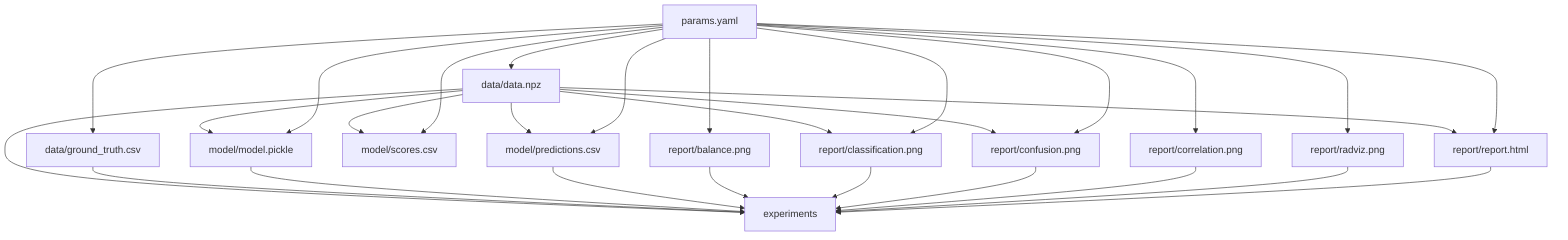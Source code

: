 flowchart TD
	node1["data/data.npz"]
	node2["data/ground_truth.csv"]
	node3["experiments"]
	node4["model/model.pickle"]
	node5["model/predictions.csv"]
	node6["model/scores.csv"]
	node7["params.yaml"]
	node8["report/balance.png"]
	node9["report/classification.png"]
	node10["report/confusion.png"]
	node11["report/correlation.png"]
	node12["report/radviz.png"]
	node13["report/report.html"]
	node1-->node3
	node1-->node4
	node1-->node5
	node1-->node6
	node1-->node9
	node1-->node10
	node1-->node13
	node2-->node3
	node4-->node3
	node5-->node3
	node7-->node1
	node7-->node2
	node7-->node4
	node7-->node5
	node7-->node6
	node7-->node8
	node7-->node9
	node7-->node10
	node7-->node11
	node7-->node12
	node7-->node13
	node8-->node3
	node9-->node3
	node10-->node3
	node11-->node3
	node12-->node3
	node13-->node3